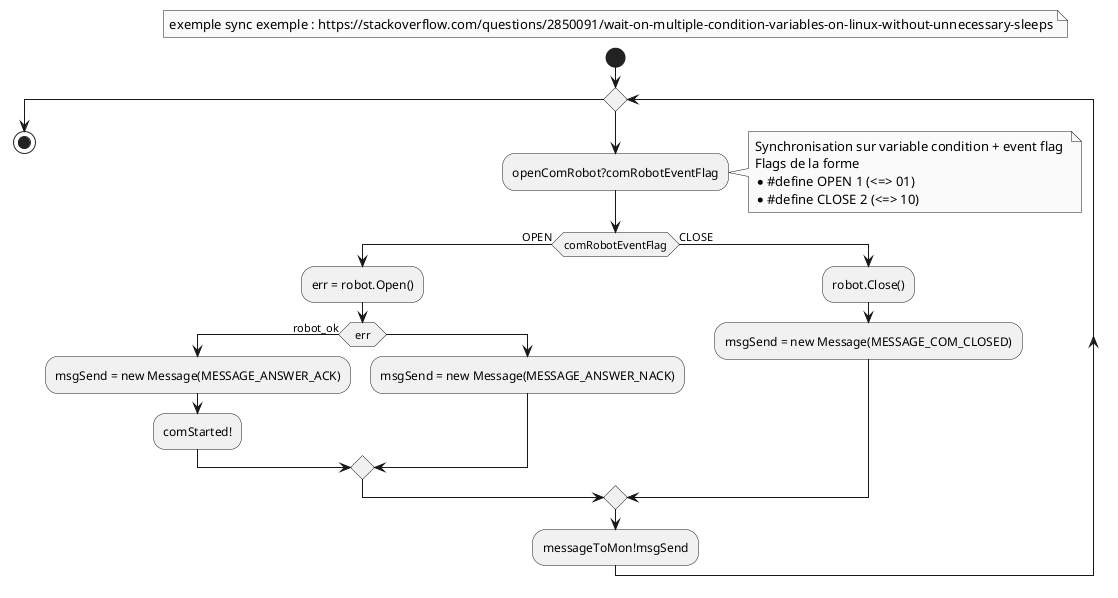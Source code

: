 @startuml th_com_robot

skinparam monochrome true
floating note : exemple sync exemple : https://stackoverflow.com/questions/2850091/wait-on-multiple-condition-variables-on-linux-without-unnecessary-sleeps
start

while( )
    :openComRobot?comRobotEventFlag;
    note right
        Synchronisation sur variable condition + event flag 
        Flags de la forme 
        * #define OPEN 1 (<=> 01)
        * #define CLOSE 2 (<=> 10)
    end note
    if (comRobotEventFlag) then (OPEN)
    :err = robot.Open();
        if (err) then (robot_ok)
        :msgSend = new Message(MESSAGE_ANSWER_ACK);
        :comStarted!;
        else
            :msgSend = new Message(MESSAGE_ANSWER_NACK);
        endif
    else (CLOSE)
        :robot.Close();
        :msgSend = new Message(MESSAGE_COM_CLOSED);
        'Check message type
    endif
    :messageToMon!msgSend;
endwhile
stop
@enduml